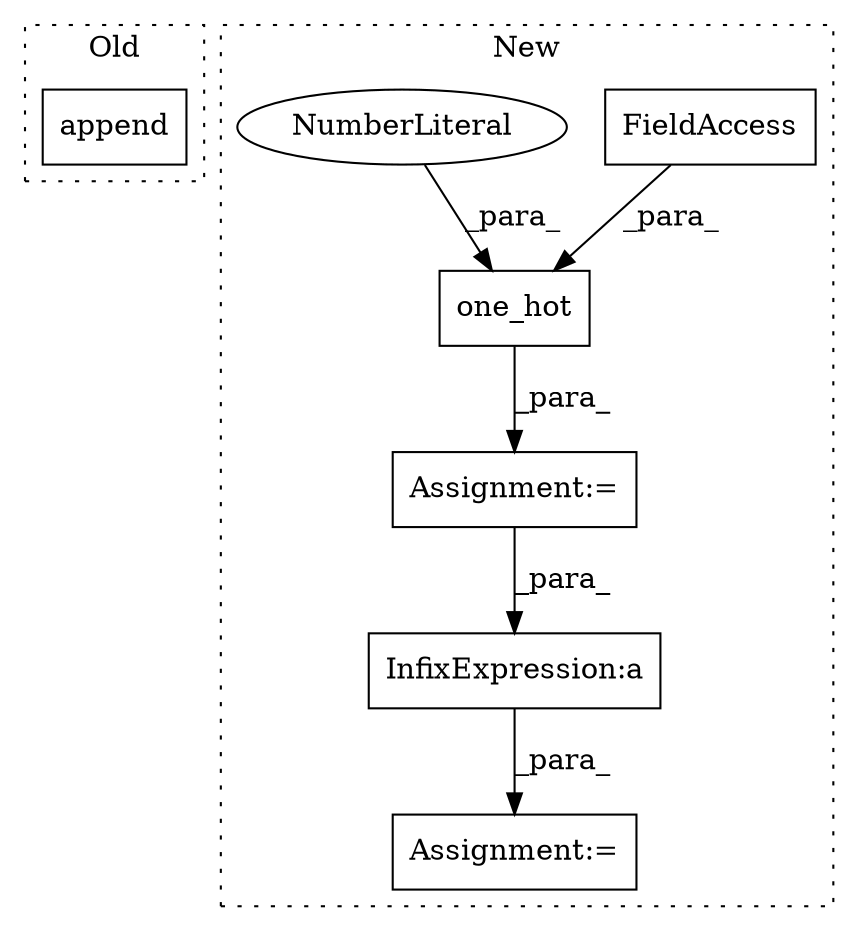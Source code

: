 digraph G {
subgraph cluster0 {
1 [label="append" a="32" s="17747,17774" l="7,1" shape="box"];
label = "Old";
style="dotted";
}
subgraph cluster1 {
2 [label="one_hot" a="32" s="17447,17488" l="8,1" shape="box"];
3 [label="Assignment:=" a="7" s="17436" l="1" shape="box"];
4 [label="FieldAccess" a="22" s="17464" l="16" shape="box"];
5 [label="InfixExpression:a" a="27" s="17509" l="3" shape="box"];
6 [label="NumberLiteral" a="34" s="17485" l="3" shape="ellipse"];
7 [label="Assignment:=" a="7" s="17504" l="1" shape="box"];
label = "New";
style="dotted";
}
2 -> 3 [label="_para_"];
3 -> 5 [label="_para_"];
4 -> 2 [label="_para_"];
5 -> 7 [label="_para_"];
6 -> 2 [label="_para_"];
}